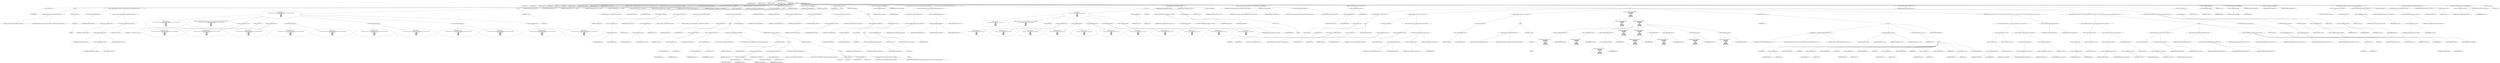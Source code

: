 digraph hostapd_notif_assoc {  
"1000110" [label = "(METHOD,hostapd_notif_assoc)" ]
"1000111" [label = "(PARAM,hostapd_data *hapd)" ]
"1000112" [label = "(PARAM,const u8 *addr)" ]
"1000113" [label = "(PARAM,const u8 *req_ies)" ]
"1000114" [label = "(PARAM,size_t req_ies_len)" ]
"1000115" [label = "(PARAM,int reassoc)" ]
"1000116" [label = "(BLOCK,,)" ]
"1000117" [label = "(LOCAL,reason: u16)" ]
"1000118" [label = "(LOCAL,sta: sta_info *)" ]
"1000119" [label = "(LOCAL,ie: const u8 *)" ]
"1000120" [label = "(LOCAL,ielen: int)" ]
"1000121" [label = "(LOCAL,p: u8 *)" ]
"1000122" [label = "(LOCAL,res: int)" ]
"1000123" [label = "(LOCAL,new_assoc: int)" ]
"1000124" [label = "(LOCAL,elems: ieee802_11_elems)" ]
"1000125" [label = "(LOCAL,buf: u8 [ 1064 ])" ]
"1000126" [label = "(CONTROL_STRUCTURE,if ( !addr ),if ( !addr ))" ]
"1000127" [label = "(<operator>.logicalNot,!addr)" ]
"1000128" [label = "(IDENTIFIER,addr,!addr)" ]
"1000129" [label = "(BLOCK,,)" ]
"1000130" [label = "(wpa_printf,wpa_printf(2, \"hostapd_notif_assoc: Skip event with no address\"))" ]
"1000131" [label = "(LITERAL,2,wpa_printf(2, \"hostapd_notif_assoc: Skip event with no address\"))" ]
"1000132" [label = "(LITERAL,\"hostapd_notif_assoc: Skip event with no address\",wpa_printf(2, \"hostapd_notif_assoc: Skip event with no address\"))" ]
"1000133" [label = "(RETURN,return -1;,return -1;)" ]
"1000134" [label = "(<operator>.minus,-1)" ]
"1000135" [label = "(LITERAL,1,-1)" ]
"1000136" [label = "(CONTROL_STRUCTURE,if ( is_multicast_ether_addr(addr) || is_zero_ether_addr_0(addr) || !memcmp(addr, hapd->own_addr, 6u) ),if ( is_multicast_ether_addr(addr) || is_zero_ether_addr_0(addr) || !memcmp(addr, hapd->own_addr, 6u) ))" ]
"1000137" [label = "(<operator>.logicalOr,is_multicast_ether_addr(addr) || is_zero_ether_addr_0(addr) || !memcmp(addr, hapd->own_addr, 6u))" ]
"1000138" [label = "(is_multicast_ether_addr,is_multicast_ether_addr(addr))" ]
"1000139" [label = "(IDENTIFIER,addr,is_multicast_ether_addr(addr))" ]
"1000140" [label = "(<operator>.logicalOr,is_zero_ether_addr_0(addr) || !memcmp(addr, hapd->own_addr, 6u))" ]
"1000141" [label = "(is_zero_ether_addr_0,is_zero_ether_addr_0(addr))" ]
"1000142" [label = "(IDENTIFIER,addr,is_zero_ether_addr_0(addr))" ]
"1000143" [label = "(<operator>.logicalNot,!memcmp(addr, hapd->own_addr, 6u))" ]
"1000144" [label = "(memcmp,memcmp(addr, hapd->own_addr, 6u))" ]
"1000145" [label = "(IDENTIFIER,addr,memcmp(addr, hapd->own_addr, 6u))" ]
"1000146" [label = "(<operator>.indirectFieldAccess,hapd->own_addr)" ]
"1000147" [label = "(IDENTIFIER,hapd,memcmp(addr, hapd->own_addr, 6u))" ]
"1000148" [label = "(FIELD_IDENTIFIER,own_addr,own_addr)" ]
"1000149" [label = "(LITERAL,6u,memcmp(addr, hapd->own_addr, 6u))" ]
"1000150" [label = "(BLOCK,,)" ]
"1000151" [label = "(wpa_printf,wpa_printf(\n      2,\n      \"%s: Invalid SA=%02x:%02x:%02x:%02x:%02x:%02x in received indication - ignore this indication silently\",\n      (const char *)_func___15207,\n      *addr,\n      addr[1],\n      addr[2],\n      addr[3],\n      addr[4],\n      addr[5]))" ]
"1000152" [label = "(LITERAL,2,wpa_printf(\n      2,\n      \"%s: Invalid SA=%02x:%02x:%02x:%02x:%02x:%02x in received indication - ignore this indication silently\",\n      (const char *)_func___15207,\n      *addr,\n      addr[1],\n      addr[2],\n      addr[3],\n      addr[4],\n      addr[5]))" ]
"1000153" [label = "(LITERAL,\"%s: Invalid SA=%02x:%02x:%02x:%02x:%02x:%02x in received indication - ignore this indication silently\",wpa_printf(\n      2,\n      \"%s: Invalid SA=%02x:%02x:%02x:%02x:%02x:%02x in received indication - ignore this indication silently\",\n      (const char *)_func___15207,\n      *addr,\n      addr[1],\n      addr[2],\n      addr[3],\n      addr[4],\n      addr[5]))" ]
"1000154" [label = "(<operator>.cast,(const char *)_func___15207)" ]
"1000155" [label = "(UNKNOWN,const char *,const char *)" ]
"1000156" [label = "(IDENTIFIER,_func___15207,(const char *)_func___15207)" ]
"1000157" [label = "(<operator>.indirection,*addr)" ]
"1000158" [label = "(IDENTIFIER,addr,wpa_printf(\n      2,\n      \"%s: Invalid SA=%02x:%02x:%02x:%02x:%02x:%02x in received indication - ignore this indication silently\",\n      (const char *)_func___15207,\n      *addr,\n      addr[1],\n      addr[2],\n      addr[3],\n      addr[4],\n      addr[5]))" ]
"1000159" [label = "(<operator>.indirectIndexAccess,addr[1])" ]
"1000160" [label = "(IDENTIFIER,addr,wpa_printf(\n      2,\n      \"%s: Invalid SA=%02x:%02x:%02x:%02x:%02x:%02x in received indication - ignore this indication silently\",\n      (const char *)_func___15207,\n      *addr,\n      addr[1],\n      addr[2],\n      addr[3],\n      addr[4],\n      addr[5]))" ]
"1000161" [label = "(LITERAL,1,wpa_printf(\n      2,\n      \"%s: Invalid SA=%02x:%02x:%02x:%02x:%02x:%02x in received indication - ignore this indication silently\",\n      (const char *)_func___15207,\n      *addr,\n      addr[1],\n      addr[2],\n      addr[3],\n      addr[4],\n      addr[5]))" ]
"1000162" [label = "(<operator>.indirectIndexAccess,addr[2])" ]
"1000163" [label = "(IDENTIFIER,addr,wpa_printf(\n      2,\n      \"%s: Invalid SA=%02x:%02x:%02x:%02x:%02x:%02x in received indication - ignore this indication silently\",\n      (const char *)_func___15207,\n      *addr,\n      addr[1],\n      addr[2],\n      addr[3],\n      addr[4],\n      addr[5]))" ]
"1000164" [label = "(LITERAL,2,wpa_printf(\n      2,\n      \"%s: Invalid SA=%02x:%02x:%02x:%02x:%02x:%02x in received indication - ignore this indication silently\",\n      (const char *)_func___15207,\n      *addr,\n      addr[1],\n      addr[2],\n      addr[3],\n      addr[4],\n      addr[5]))" ]
"1000165" [label = "(<operator>.indirectIndexAccess,addr[3])" ]
"1000166" [label = "(IDENTIFIER,addr,wpa_printf(\n      2,\n      \"%s: Invalid SA=%02x:%02x:%02x:%02x:%02x:%02x in received indication - ignore this indication silently\",\n      (const char *)_func___15207,\n      *addr,\n      addr[1],\n      addr[2],\n      addr[3],\n      addr[4],\n      addr[5]))" ]
"1000167" [label = "(LITERAL,3,wpa_printf(\n      2,\n      \"%s: Invalid SA=%02x:%02x:%02x:%02x:%02x:%02x in received indication - ignore this indication silently\",\n      (const char *)_func___15207,\n      *addr,\n      addr[1],\n      addr[2],\n      addr[3],\n      addr[4],\n      addr[5]))" ]
"1000168" [label = "(<operator>.indirectIndexAccess,addr[4])" ]
"1000169" [label = "(IDENTIFIER,addr,wpa_printf(\n      2,\n      \"%s: Invalid SA=%02x:%02x:%02x:%02x:%02x:%02x in received indication - ignore this indication silently\",\n      (const char *)_func___15207,\n      *addr,\n      addr[1],\n      addr[2],\n      addr[3],\n      addr[4],\n      addr[5]))" ]
"1000170" [label = "(LITERAL,4,wpa_printf(\n      2,\n      \"%s: Invalid SA=%02x:%02x:%02x:%02x:%02x:%02x in received indication - ignore this indication silently\",\n      (const char *)_func___15207,\n      *addr,\n      addr[1],\n      addr[2],\n      addr[3],\n      addr[4],\n      addr[5]))" ]
"1000171" [label = "(<operator>.indirectIndexAccess,addr[5])" ]
"1000172" [label = "(IDENTIFIER,addr,wpa_printf(\n      2,\n      \"%s: Invalid SA=%02x:%02x:%02x:%02x:%02x:%02x in received indication - ignore this indication silently\",\n      (const char *)_func___15207,\n      *addr,\n      addr[1],\n      addr[2],\n      addr[3],\n      addr[4],\n      addr[5]))" ]
"1000173" [label = "(LITERAL,5,wpa_printf(\n      2,\n      \"%s: Invalid SA=%02x:%02x:%02x:%02x:%02x:%02x in received indication - ignore this indication silently\",\n      (const char *)_func___15207,\n      *addr,\n      addr[1],\n      addr[2],\n      addr[3],\n      addr[4],\n      addr[5]))" ]
"1000174" [label = "(RETURN,return 0;,return 0;)" ]
"1000175" [label = "(LITERAL,0,return 0;)" ]
"1000176" [label = "(random_add_randomness,random_add_randomness(addr, 6u))" ]
"1000177" [label = "(IDENTIFIER,addr,random_add_randomness(addr, 6u))" ]
"1000178" [label = "(LITERAL,6u,random_add_randomness(addr, 6u))" ]
"1000179" [label = "(hostapd_logger,hostapd_logger(hapd, addr, 1u, 2, \"associated\"))" ]
"1000180" [label = "(IDENTIFIER,hapd,hostapd_logger(hapd, addr, 1u, 2, \"associated\"))" ]
"1000181" [label = "(IDENTIFIER,addr,hostapd_logger(hapd, addr, 1u, 2, \"associated\"))" ]
"1000182" [label = "(LITERAL,1u,hostapd_logger(hapd, addr, 1u, 2, \"associated\"))" ]
"1000183" [label = "(LITERAL,2,hostapd_logger(hapd, addr, 1u, 2, \"associated\"))" ]
"1000184" [label = "(LITERAL,\"associated\",hostapd_logger(hapd, addr, 1u, 2, \"associated\"))" ]
"1000185" [label = "(ieee802_11_parse_elems,ieee802_11_parse_elems(req_ies, req_ies_len, &elems, 0))" ]
"1000186" [label = "(IDENTIFIER,req_ies,ieee802_11_parse_elems(req_ies, req_ies_len, &elems, 0))" ]
"1000187" [label = "(IDENTIFIER,req_ies_len,ieee802_11_parse_elems(req_ies, req_ies_len, &elems, 0))" ]
"1000188" [label = "(<operator>.addressOf,&elems)" ]
"1000189" [label = "(IDENTIFIER,elems,ieee802_11_parse_elems(req_ies, req_ies_len, &elems, 0))" ]
"1000190" [label = "(LITERAL,0,ieee802_11_parse_elems(req_ies, req_ies_len, &elems, 0))" ]
"1000191" [label = "(CONTROL_STRUCTURE,if ( elems.wps_ie ),if ( elems.wps_ie ))" ]
"1000192" [label = "(<operator>.fieldAccess,elems.wps_ie)" ]
"1000193" [label = "(IDENTIFIER,elems,if ( elems.wps_ie ))" ]
"1000194" [label = "(FIELD_IDENTIFIER,wps_ie,wps_ie)" ]
"1000195" [label = "(BLOCK,,)" ]
"1000196" [label = "(<operator>.assignment,ie = elems.wps_ie - 2)" ]
"1000197" [label = "(IDENTIFIER,ie,ie = elems.wps_ie - 2)" ]
"1000198" [label = "(<operator>.subtraction,elems.wps_ie - 2)" ]
"1000199" [label = "(<operator>.fieldAccess,elems.wps_ie)" ]
"1000200" [label = "(IDENTIFIER,elems,elems.wps_ie - 2)" ]
"1000201" [label = "(FIELD_IDENTIFIER,wps_ie,wps_ie)" ]
"1000202" [label = "(LITERAL,2,elems.wps_ie - 2)" ]
"1000203" [label = "(<operator>.assignment,ielen = elems.wps_ie_len + 2)" ]
"1000204" [label = "(IDENTIFIER,ielen,ielen = elems.wps_ie_len + 2)" ]
"1000205" [label = "(<operator>.addition,elems.wps_ie_len + 2)" ]
"1000206" [label = "(<operator>.fieldAccess,elems.wps_ie_len)" ]
"1000207" [label = "(IDENTIFIER,elems,elems.wps_ie_len + 2)" ]
"1000208" [label = "(FIELD_IDENTIFIER,wps_ie_len,wps_ie_len)" ]
"1000209" [label = "(LITERAL,2,elems.wps_ie_len + 2)" ]
"1000210" [label = "(wpa_printf,wpa_printf(2, \"STA included WPS IE in (Re)AssocReq\"))" ]
"1000211" [label = "(LITERAL,2,wpa_printf(2, \"STA included WPS IE in (Re)AssocReq\"))" ]
"1000212" [label = "(LITERAL,\"STA included WPS IE in (Re)AssocReq\",wpa_printf(2, \"STA included WPS IE in (Re)AssocReq\"))" ]
"1000213" [label = "(CONTROL_STRUCTURE,else,else)" ]
"1000214" [label = "(CONTROL_STRUCTURE,if ( elems.rsn_ie ),if ( elems.rsn_ie ))" ]
"1000215" [label = "(<operator>.fieldAccess,elems.rsn_ie)" ]
"1000216" [label = "(IDENTIFIER,elems,if ( elems.rsn_ie ))" ]
"1000217" [label = "(FIELD_IDENTIFIER,rsn_ie,rsn_ie)" ]
"1000218" [label = "(BLOCK,,)" ]
"1000219" [label = "(<operator>.assignment,ie = elems.rsn_ie - 2)" ]
"1000220" [label = "(IDENTIFIER,ie,ie = elems.rsn_ie - 2)" ]
"1000221" [label = "(<operator>.subtraction,elems.rsn_ie - 2)" ]
"1000222" [label = "(<operator>.fieldAccess,elems.rsn_ie)" ]
"1000223" [label = "(IDENTIFIER,elems,elems.rsn_ie - 2)" ]
"1000224" [label = "(FIELD_IDENTIFIER,rsn_ie,rsn_ie)" ]
"1000225" [label = "(LITERAL,2,elems.rsn_ie - 2)" ]
"1000226" [label = "(<operator>.assignment,ielen = elems.rsn_ie_len + 2)" ]
"1000227" [label = "(IDENTIFIER,ielen,ielen = elems.rsn_ie_len + 2)" ]
"1000228" [label = "(<operator>.addition,elems.rsn_ie_len + 2)" ]
"1000229" [label = "(<operator>.fieldAccess,elems.rsn_ie_len)" ]
"1000230" [label = "(IDENTIFIER,elems,elems.rsn_ie_len + 2)" ]
"1000231" [label = "(FIELD_IDENTIFIER,rsn_ie_len,rsn_ie_len)" ]
"1000232" [label = "(LITERAL,2,elems.rsn_ie_len + 2)" ]
"1000233" [label = "(wpa_printf,wpa_printf(2, \"STA included RSN IE in (Re)AssocReq\"))" ]
"1000234" [label = "(LITERAL,2,wpa_printf(2, \"STA included RSN IE in (Re)AssocReq\"))" ]
"1000235" [label = "(LITERAL,\"STA included RSN IE in (Re)AssocReq\",wpa_printf(2, \"STA included RSN IE in (Re)AssocReq\"))" ]
"1000236" [label = "(CONTROL_STRUCTURE,else,else)" ]
"1000237" [label = "(CONTROL_STRUCTURE,if ( elems.wpa_ie ),if ( elems.wpa_ie ))" ]
"1000238" [label = "(<operator>.fieldAccess,elems.wpa_ie)" ]
"1000239" [label = "(IDENTIFIER,elems,if ( elems.wpa_ie ))" ]
"1000240" [label = "(FIELD_IDENTIFIER,wpa_ie,wpa_ie)" ]
"1000241" [label = "(BLOCK,,)" ]
"1000242" [label = "(<operator>.assignment,ie = elems.wpa_ie - 2)" ]
"1000243" [label = "(IDENTIFIER,ie,ie = elems.wpa_ie - 2)" ]
"1000244" [label = "(<operator>.subtraction,elems.wpa_ie - 2)" ]
"1000245" [label = "(<operator>.fieldAccess,elems.wpa_ie)" ]
"1000246" [label = "(IDENTIFIER,elems,elems.wpa_ie - 2)" ]
"1000247" [label = "(FIELD_IDENTIFIER,wpa_ie,wpa_ie)" ]
"1000248" [label = "(LITERAL,2,elems.wpa_ie - 2)" ]
"1000249" [label = "(<operator>.assignment,ielen = elems.wpa_ie_len + 2)" ]
"1000250" [label = "(IDENTIFIER,ielen,ielen = elems.wpa_ie_len + 2)" ]
"1000251" [label = "(<operator>.addition,elems.wpa_ie_len + 2)" ]
"1000252" [label = "(<operator>.fieldAccess,elems.wpa_ie_len)" ]
"1000253" [label = "(IDENTIFIER,elems,elems.wpa_ie_len + 2)" ]
"1000254" [label = "(FIELD_IDENTIFIER,wpa_ie_len,wpa_ie_len)" ]
"1000255" [label = "(LITERAL,2,elems.wpa_ie_len + 2)" ]
"1000256" [label = "(wpa_printf,wpa_printf(2, \"STA included WPA IE in (Re)AssocReq\"))" ]
"1000257" [label = "(LITERAL,2,wpa_printf(2, \"STA included WPA IE in (Re)AssocReq\"))" ]
"1000258" [label = "(LITERAL,\"STA included WPA IE in (Re)AssocReq\",wpa_printf(2, \"STA included WPA IE in (Re)AssocReq\"))" ]
"1000259" [label = "(CONTROL_STRUCTURE,else,else)" ]
"1000260" [label = "(BLOCK,,)" ]
"1000261" [label = "(<operator>.assignment,ie = 0)" ]
"1000262" [label = "(IDENTIFIER,ie,ie = 0)" ]
"1000263" [label = "(LITERAL,0,ie = 0)" ]
"1000264" [label = "(<operator>.assignment,ielen = 0)" ]
"1000265" [label = "(IDENTIFIER,ielen,ielen = 0)" ]
"1000266" [label = "(LITERAL,0,ielen = 0)" ]
"1000267" [label = "(wpa_printf,wpa_printf(2, \"STA did not include WPS/RSN/WPA IE in (Re)AssocReq\"))" ]
"1000268" [label = "(LITERAL,2,wpa_printf(2, \"STA did not include WPS/RSN/WPA IE in (Re)AssocReq\"))" ]
"1000269" [label = "(LITERAL,\"STA did not include WPS/RSN/WPA IE in (Re)AssocReq\",wpa_printf(2, \"STA did not include WPS/RSN/WPA IE in (Re)AssocReq\"))" ]
"1000270" [label = "(<operator>.assignment,sta = ap_get_sta(hapd, addr))" ]
"1000271" [label = "(IDENTIFIER,sta,sta = ap_get_sta(hapd, addr))" ]
"1000272" [label = "(ap_get_sta,ap_get_sta(hapd, addr))" ]
"1000273" [label = "(IDENTIFIER,hapd,ap_get_sta(hapd, addr))" ]
"1000274" [label = "(IDENTIFIER,addr,ap_get_sta(hapd, addr))" ]
"1000275" [label = "(CONTROL_STRUCTURE,if ( sta ),if ( sta ))" ]
"1000276" [label = "(IDENTIFIER,sta,if ( sta ))" ]
"1000277" [label = "(BLOCK,,)" ]
"1000278" [label = "(ap_sta_no_session_timeout,ap_sta_no_session_timeout(hapd, sta))" ]
"1000279" [label = "(IDENTIFIER,hapd,ap_sta_no_session_timeout(hapd, sta))" ]
"1000280" [label = "(IDENTIFIER,sta,ap_sta_no_session_timeout(hapd, sta))" ]
"1000281" [label = "(accounting_sta_stop,accounting_sta_stop(hapd, sta))" ]
"1000282" [label = "(IDENTIFIER,hapd,accounting_sta_stop(hapd, sta))" ]
"1000283" [label = "(IDENTIFIER,sta,accounting_sta_stop(hapd, sta))" ]
"1000284" [label = "(<operator>.assignment,sta->timeout_next = STA_NULLFUNC)" ]
"1000285" [label = "(<operator>.indirectFieldAccess,sta->timeout_next)" ]
"1000286" [label = "(IDENTIFIER,sta,sta->timeout_next = STA_NULLFUNC)" ]
"1000287" [label = "(FIELD_IDENTIFIER,timeout_next,timeout_next)" ]
"1000288" [label = "(IDENTIFIER,STA_NULLFUNC,sta->timeout_next = STA_NULLFUNC)" ]
"1000289" [label = "(CONTROL_STRUCTURE,else,else)" ]
"1000290" [label = "(BLOCK,,)" ]
"1000291" [label = "(<operator>.assignment,sta = ap_sta_add(hapd, addr))" ]
"1000292" [label = "(IDENTIFIER,sta,sta = ap_sta_add(hapd, addr))" ]
"1000293" [label = "(ap_sta_add,ap_sta_add(hapd, addr))" ]
"1000294" [label = "(IDENTIFIER,hapd,ap_sta_add(hapd, addr))" ]
"1000295" [label = "(IDENTIFIER,addr,ap_sta_add(hapd, addr))" ]
"1000296" [label = "(CONTROL_STRUCTURE,if ( !sta ),if ( !sta ))" ]
"1000297" [label = "(<operator>.logicalNot,!sta)" ]
"1000298" [label = "(IDENTIFIER,sta,!sta)" ]
"1000299" [label = "(BLOCK,,)" ]
"1000300" [label = "(hostapd_drv_sta_disassoc,hostapd_drv_sta_disassoc(hapd, addr, 5))" ]
"1000301" [label = "(IDENTIFIER,hapd,hostapd_drv_sta_disassoc(hapd, addr, 5))" ]
"1000302" [label = "(IDENTIFIER,addr,hostapd_drv_sta_disassoc(hapd, addr, 5))" ]
"1000303" [label = "(LITERAL,5,hostapd_drv_sta_disassoc(hapd, addr, 5))" ]
"1000304" [label = "(RETURN,return -1;,return -1;)" ]
"1000305" [label = "(<operator>.minus,-1)" ]
"1000306" [label = "(LITERAL,1,-1)" ]
"1000307" [label = "(<operators>.assignmentAnd,sta->flags &= 0xFFFECFFF)" ]
"1000308" [label = "(<operator>.indirectFieldAccess,sta->flags)" ]
"1000309" [label = "(IDENTIFIER,sta,sta->flags &= 0xFFFECFFF)" ]
"1000310" [label = "(FIELD_IDENTIFIER,flags,flags)" ]
"1000311" [label = "(LITERAL,0xFFFECFFF,sta->flags &= 0xFFFECFFF)" ]
"1000312" [label = "(CONTROL_STRUCTURE,if ( !hapd->iface->drv_max_acl_mac_addrs && hostapd_check_acl(hapd, addr, 0) != 1 ),if ( !hapd->iface->drv_max_acl_mac_addrs && hostapd_check_acl(hapd, addr, 0) != 1 ))" ]
"1000313" [label = "(<operator>.logicalAnd,!hapd->iface->drv_max_acl_mac_addrs && hostapd_check_acl(hapd, addr, 0) != 1)" ]
"1000314" [label = "(<operator>.logicalNot,!hapd->iface->drv_max_acl_mac_addrs)" ]
"1000315" [label = "(<operator>.indirectFieldAccess,hapd->iface->drv_max_acl_mac_addrs)" ]
"1000316" [label = "(<operator>.indirectFieldAccess,hapd->iface)" ]
"1000317" [label = "(IDENTIFIER,hapd,!hapd->iface->drv_max_acl_mac_addrs)" ]
"1000318" [label = "(FIELD_IDENTIFIER,iface,iface)" ]
"1000319" [label = "(FIELD_IDENTIFIER,drv_max_acl_mac_addrs,drv_max_acl_mac_addrs)" ]
"1000320" [label = "(<operator>.notEquals,hostapd_check_acl(hapd, addr, 0) != 1)" ]
"1000321" [label = "(hostapd_check_acl,hostapd_check_acl(hapd, addr, 0))" ]
"1000322" [label = "(IDENTIFIER,hapd,hostapd_check_acl(hapd, addr, 0))" ]
"1000323" [label = "(IDENTIFIER,addr,hostapd_check_acl(hapd, addr, 0))" ]
"1000324" [label = "(LITERAL,0,hostapd_check_acl(hapd, addr, 0))" ]
"1000325" [label = "(LITERAL,1,hostapd_check_acl(hapd, addr, 0) != 1)" ]
"1000326" [label = "(BLOCK,,)" ]
"1000327" [label = "(wpa_printf,wpa_printf(\n      3,\n      \"STA %02x:%02x:%02x:%02x:%02x:%02x not allowed to connect\",\n      *addr,\n      addr[1],\n      addr[2],\n      addr[3],\n      addr[4],\n      addr[5]))" ]
"1000328" [label = "(LITERAL,3,wpa_printf(\n      3,\n      \"STA %02x:%02x:%02x:%02x:%02x:%02x not allowed to connect\",\n      *addr,\n      addr[1],\n      addr[2],\n      addr[3],\n      addr[4],\n      addr[5]))" ]
"1000329" [label = "(LITERAL,\"STA %02x:%02x:%02x:%02x:%02x:%02x not allowed to connect\",wpa_printf(\n      3,\n      \"STA %02x:%02x:%02x:%02x:%02x:%02x not allowed to connect\",\n      *addr,\n      addr[1],\n      addr[2],\n      addr[3],\n      addr[4],\n      addr[5]))" ]
"1000330" [label = "(<operator>.indirection,*addr)" ]
"1000331" [label = "(IDENTIFIER,addr,wpa_printf(\n      3,\n      \"STA %02x:%02x:%02x:%02x:%02x:%02x not allowed to connect\",\n      *addr,\n      addr[1],\n      addr[2],\n      addr[3],\n      addr[4],\n      addr[5]))" ]
"1000332" [label = "(<operator>.indirectIndexAccess,addr[1])" ]
"1000333" [label = "(IDENTIFIER,addr,wpa_printf(\n      3,\n      \"STA %02x:%02x:%02x:%02x:%02x:%02x not allowed to connect\",\n      *addr,\n      addr[1],\n      addr[2],\n      addr[3],\n      addr[4],\n      addr[5]))" ]
"1000334" [label = "(LITERAL,1,wpa_printf(\n      3,\n      \"STA %02x:%02x:%02x:%02x:%02x:%02x not allowed to connect\",\n      *addr,\n      addr[1],\n      addr[2],\n      addr[3],\n      addr[4],\n      addr[5]))" ]
"1000335" [label = "(<operator>.indirectIndexAccess,addr[2])" ]
"1000336" [label = "(IDENTIFIER,addr,wpa_printf(\n      3,\n      \"STA %02x:%02x:%02x:%02x:%02x:%02x not allowed to connect\",\n      *addr,\n      addr[1],\n      addr[2],\n      addr[3],\n      addr[4],\n      addr[5]))" ]
"1000337" [label = "(LITERAL,2,wpa_printf(\n      3,\n      \"STA %02x:%02x:%02x:%02x:%02x:%02x not allowed to connect\",\n      *addr,\n      addr[1],\n      addr[2],\n      addr[3],\n      addr[4],\n      addr[5]))" ]
"1000338" [label = "(<operator>.indirectIndexAccess,addr[3])" ]
"1000339" [label = "(IDENTIFIER,addr,wpa_printf(\n      3,\n      \"STA %02x:%02x:%02x:%02x:%02x:%02x not allowed to connect\",\n      *addr,\n      addr[1],\n      addr[2],\n      addr[3],\n      addr[4],\n      addr[5]))" ]
"1000340" [label = "(LITERAL,3,wpa_printf(\n      3,\n      \"STA %02x:%02x:%02x:%02x:%02x:%02x not allowed to connect\",\n      *addr,\n      addr[1],\n      addr[2],\n      addr[3],\n      addr[4],\n      addr[5]))" ]
"1000341" [label = "(<operator>.indirectIndexAccess,addr[4])" ]
"1000342" [label = "(IDENTIFIER,addr,wpa_printf(\n      3,\n      \"STA %02x:%02x:%02x:%02x:%02x:%02x not allowed to connect\",\n      *addr,\n      addr[1],\n      addr[2],\n      addr[3],\n      addr[4],\n      addr[5]))" ]
"1000343" [label = "(LITERAL,4,wpa_printf(\n      3,\n      \"STA %02x:%02x:%02x:%02x:%02x:%02x not allowed to connect\",\n      *addr,\n      addr[1],\n      addr[2],\n      addr[3],\n      addr[4],\n      addr[5]))" ]
"1000344" [label = "(<operator>.indirectIndexAccess,addr[5])" ]
"1000345" [label = "(IDENTIFIER,addr,wpa_printf(\n      3,\n      \"STA %02x:%02x:%02x:%02x:%02x:%02x not allowed to connect\",\n      *addr,\n      addr[1],\n      addr[2],\n      addr[3],\n      addr[4],\n      addr[5]))" ]
"1000346" [label = "(LITERAL,5,wpa_printf(\n      3,\n      \"STA %02x:%02x:%02x:%02x:%02x:%02x not allowed to connect\",\n      *addr,\n      addr[1],\n      addr[2],\n      addr[3],\n      addr[4],\n      addr[5]))" ]
"1000347" [label = "(<operator>.assignment,reason = 1)" ]
"1000348" [label = "(IDENTIFIER,reason,reason = 1)" ]
"1000349" [label = "(LITERAL,1,reason = 1)" ]
"1000350" [label = "(JUMP_TARGET,fail)" ]
"1000351" [label = "(hostapd_drv_sta_disassoc,hostapd_drv_sta_disassoc(hapd, sta->addr, reason))" ]
"1000352" [label = "(IDENTIFIER,hapd,hostapd_drv_sta_disassoc(hapd, sta->addr, reason))" ]
"1000353" [label = "(<operator>.indirectFieldAccess,sta->addr)" ]
"1000354" [label = "(IDENTIFIER,sta,hostapd_drv_sta_disassoc(hapd, sta->addr, reason))" ]
"1000355" [label = "(FIELD_IDENTIFIER,addr,addr)" ]
"1000356" [label = "(IDENTIFIER,reason,hostapd_drv_sta_disassoc(hapd, sta->addr, reason))" ]
"1000357" [label = "(ap_free_sta,ap_free_sta(hapd, sta))" ]
"1000358" [label = "(IDENTIFIER,hapd,ap_free_sta(hapd, sta))" ]
"1000359" [label = "(IDENTIFIER,sta,ap_free_sta(hapd, sta))" ]
"1000360" [label = "(RETURN,return -1;,return -1;)" ]
"1000361" [label = "(<operator>.minus,-1)" ]
"1000362" [label = "(LITERAL,1,-1)" ]
"1000363" [label = "(jsimd_convsamp_float,jsimd_convsamp_float(hapd, sta, &elems))" ]
"1000364" [label = "(IDENTIFIER,hapd,jsimd_convsamp_float(hapd, sta, &elems))" ]
"1000365" [label = "(IDENTIFIER,sta,jsimd_convsamp_float(hapd, sta, &elems))" ]
"1000366" [label = "(<operator>.addressOf,&elems)" ]
"1000367" [label = "(IDENTIFIER,elems,jsimd_convsamp_float(hapd, sta, &elems))" ]
"1000368" [label = "(ap_copy_sta_supp_op_classes,ap_copy_sta_supp_op_classes(sta, elems.supp_op_classes, elems.supp_op_classes_len))" ]
"1000369" [label = "(IDENTIFIER,sta,ap_copy_sta_supp_op_classes(sta, elems.supp_op_classes, elems.supp_op_classes_len))" ]
"1000370" [label = "(<operator>.fieldAccess,elems.supp_op_classes)" ]
"1000371" [label = "(IDENTIFIER,elems,ap_copy_sta_supp_op_classes(sta, elems.supp_op_classes, elems.supp_op_classes_len))" ]
"1000372" [label = "(FIELD_IDENTIFIER,supp_op_classes,supp_op_classes)" ]
"1000373" [label = "(<operator>.fieldAccess,elems.supp_op_classes_len)" ]
"1000374" [label = "(IDENTIFIER,elems,ap_copy_sta_supp_op_classes(sta, elems.supp_op_classes, elems.supp_op_classes_len))" ]
"1000375" [label = "(FIELD_IDENTIFIER,supp_op_classes_len,supp_op_classes_len)" ]
"1000376" [label = "(CONTROL_STRUCTURE,if ( hapd->conf->wpa ),if ( hapd->conf->wpa ))" ]
"1000377" [label = "(<operator>.indirectFieldAccess,hapd->conf->wpa)" ]
"1000378" [label = "(<operator>.indirectFieldAccess,hapd->conf)" ]
"1000379" [label = "(IDENTIFIER,hapd,if ( hapd->conf->wpa ))" ]
"1000380" [label = "(FIELD_IDENTIFIER,conf,conf)" ]
"1000381" [label = "(FIELD_IDENTIFIER,wpa,wpa)" ]
"1000382" [label = "(BLOCK,,)" ]
"1000383" [label = "(CONTROL_STRUCTURE,if ( !ie || !ielen ),if ( !ie || !ielen ))" ]
"1000384" [label = "(<operator>.logicalOr,!ie || !ielen)" ]
"1000385" [label = "(<operator>.logicalNot,!ie)" ]
"1000386" [label = "(IDENTIFIER,ie,!ie)" ]
"1000387" [label = "(<operator>.logicalNot,!ielen)" ]
"1000388" [label = "(IDENTIFIER,ielen,!ielen)" ]
"1000389" [label = "(BLOCK,,)" ]
"1000390" [label = "(wpa_printf,wpa_printf(2, \"No WPA/RSN IE from STA\"))" ]
"1000391" [label = "(LITERAL,2,wpa_printf(2, \"No WPA/RSN IE from STA\"))" ]
"1000392" [label = "(LITERAL,\"No WPA/RSN IE from STA\",wpa_printf(2, \"No WPA/RSN IE from STA\"))" ]
"1000393" [label = "(<operator>.assignment,reason = 13)" ]
"1000394" [label = "(IDENTIFIER,reason,reason = 13)" ]
"1000395" [label = "(LITERAL,13,reason = 13)" ]
"1000396" [label = "(CONTROL_STRUCTURE,goto fail;,goto fail;)" ]
"1000397" [label = "(CONTROL_STRUCTURE,if ( !sta->wpa_sm ),if ( !sta->wpa_sm ))" ]
"1000398" [label = "(<operator>.logicalNot,!sta->wpa_sm)" ]
"1000399" [label = "(<operator>.indirectFieldAccess,sta->wpa_sm)" ]
"1000400" [label = "(IDENTIFIER,sta,!sta->wpa_sm)" ]
"1000401" [label = "(FIELD_IDENTIFIER,wpa_sm,wpa_sm)" ]
"1000402" [label = "(<operator>.assignment,sta->wpa_sm = wpa_auth_sta_init(hapd->wpa_auth, sta->addr, 0))" ]
"1000403" [label = "(<operator>.indirectFieldAccess,sta->wpa_sm)" ]
"1000404" [label = "(IDENTIFIER,sta,sta->wpa_sm = wpa_auth_sta_init(hapd->wpa_auth, sta->addr, 0))" ]
"1000405" [label = "(FIELD_IDENTIFIER,wpa_sm,wpa_sm)" ]
"1000406" [label = "(wpa_auth_sta_init,wpa_auth_sta_init(hapd->wpa_auth, sta->addr, 0))" ]
"1000407" [label = "(<operator>.indirectFieldAccess,hapd->wpa_auth)" ]
"1000408" [label = "(IDENTIFIER,hapd,wpa_auth_sta_init(hapd->wpa_auth, sta->addr, 0))" ]
"1000409" [label = "(FIELD_IDENTIFIER,wpa_auth,wpa_auth)" ]
"1000410" [label = "(<operator>.indirectFieldAccess,sta->addr)" ]
"1000411" [label = "(IDENTIFIER,sta,wpa_auth_sta_init(hapd->wpa_auth, sta->addr, 0))" ]
"1000412" [label = "(FIELD_IDENTIFIER,addr,addr)" ]
"1000413" [label = "(LITERAL,0,wpa_auth_sta_init(hapd->wpa_auth, sta->addr, 0))" ]
"1000414" [label = "(CONTROL_STRUCTURE,if ( !sta->wpa_sm ),if ( !sta->wpa_sm ))" ]
"1000415" [label = "(<operator>.logicalNot,!sta->wpa_sm)" ]
"1000416" [label = "(<operator>.indirectFieldAccess,sta->wpa_sm)" ]
"1000417" [label = "(IDENTIFIER,sta,!sta->wpa_sm)" ]
"1000418" [label = "(FIELD_IDENTIFIER,wpa_sm,wpa_sm)" ]
"1000419" [label = "(BLOCK,,)" ]
"1000420" [label = "(wpa_printf,wpa_printf(5, \"Failed to initialize WPA state machine\"))" ]
"1000421" [label = "(LITERAL,5,wpa_printf(5, \"Failed to initialize WPA state machine\"))" ]
"1000422" [label = "(LITERAL,\"Failed to initialize WPA state machine\",wpa_printf(5, \"Failed to initialize WPA state machine\"))" ]
"1000423" [label = "(RETURN,return -1;,return -1;)" ]
"1000424" [label = "(<operator>.minus,-1)" ]
"1000425" [label = "(LITERAL,1,-1)" ]
"1000426" [label = "(<operator>.assignment,res = wpa_validate_wpa_ie(\n            hapd->wpa_auth,\n            sta->wpa_sm,\n            hapd->iface->freq,\n            ie,\n            ielen,\n            elems.mdie,\n            elems.mdie_len,\n            elems.owe_dh,\n            elems.owe_dh_len))" ]
"1000427" [label = "(IDENTIFIER,res,res = wpa_validate_wpa_ie(\n            hapd->wpa_auth,\n            sta->wpa_sm,\n            hapd->iface->freq,\n            ie,\n            ielen,\n            elems.mdie,\n            elems.mdie_len,\n            elems.owe_dh,\n            elems.owe_dh_len))" ]
"1000428" [label = "(wpa_validate_wpa_ie,wpa_validate_wpa_ie(\n            hapd->wpa_auth,\n            sta->wpa_sm,\n            hapd->iface->freq,\n            ie,\n            ielen,\n            elems.mdie,\n            elems.mdie_len,\n            elems.owe_dh,\n            elems.owe_dh_len))" ]
"1000429" [label = "(<operator>.indirectFieldAccess,hapd->wpa_auth)" ]
"1000430" [label = "(IDENTIFIER,hapd,wpa_validate_wpa_ie(\n            hapd->wpa_auth,\n            sta->wpa_sm,\n            hapd->iface->freq,\n            ie,\n            ielen,\n            elems.mdie,\n            elems.mdie_len,\n            elems.owe_dh,\n            elems.owe_dh_len))" ]
"1000431" [label = "(FIELD_IDENTIFIER,wpa_auth,wpa_auth)" ]
"1000432" [label = "(<operator>.indirectFieldAccess,sta->wpa_sm)" ]
"1000433" [label = "(IDENTIFIER,sta,wpa_validate_wpa_ie(\n            hapd->wpa_auth,\n            sta->wpa_sm,\n            hapd->iface->freq,\n            ie,\n            ielen,\n            elems.mdie,\n            elems.mdie_len,\n            elems.owe_dh,\n            elems.owe_dh_len))" ]
"1000434" [label = "(FIELD_IDENTIFIER,wpa_sm,wpa_sm)" ]
"1000435" [label = "(<operator>.indirectFieldAccess,hapd->iface->freq)" ]
"1000436" [label = "(<operator>.indirectFieldAccess,hapd->iface)" ]
"1000437" [label = "(IDENTIFIER,hapd,wpa_validate_wpa_ie(\n            hapd->wpa_auth,\n            sta->wpa_sm,\n            hapd->iface->freq,\n            ie,\n            ielen,\n            elems.mdie,\n            elems.mdie_len,\n            elems.owe_dh,\n            elems.owe_dh_len))" ]
"1000438" [label = "(FIELD_IDENTIFIER,iface,iface)" ]
"1000439" [label = "(FIELD_IDENTIFIER,freq,freq)" ]
"1000440" [label = "(IDENTIFIER,ie,wpa_validate_wpa_ie(\n            hapd->wpa_auth,\n            sta->wpa_sm,\n            hapd->iface->freq,\n            ie,\n            ielen,\n            elems.mdie,\n            elems.mdie_len,\n            elems.owe_dh,\n            elems.owe_dh_len))" ]
"1000441" [label = "(IDENTIFIER,ielen,wpa_validate_wpa_ie(\n            hapd->wpa_auth,\n            sta->wpa_sm,\n            hapd->iface->freq,\n            ie,\n            ielen,\n            elems.mdie,\n            elems.mdie_len,\n            elems.owe_dh,\n            elems.owe_dh_len))" ]
"1000442" [label = "(<operator>.fieldAccess,elems.mdie)" ]
"1000443" [label = "(IDENTIFIER,elems,wpa_validate_wpa_ie(\n            hapd->wpa_auth,\n            sta->wpa_sm,\n            hapd->iface->freq,\n            ie,\n            ielen,\n            elems.mdie,\n            elems.mdie_len,\n            elems.owe_dh,\n            elems.owe_dh_len))" ]
"1000444" [label = "(FIELD_IDENTIFIER,mdie,mdie)" ]
"1000445" [label = "(<operator>.fieldAccess,elems.mdie_len)" ]
"1000446" [label = "(IDENTIFIER,elems,wpa_validate_wpa_ie(\n            hapd->wpa_auth,\n            sta->wpa_sm,\n            hapd->iface->freq,\n            ie,\n            ielen,\n            elems.mdie,\n            elems.mdie_len,\n            elems.owe_dh,\n            elems.owe_dh_len))" ]
"1000447" [label = "(FIELD_IDENTIFIER,mdie_len,mdie_len)" ]
"1000448" [label = "(<operator>.fieldAccess,elems.owe_dh)" ]
"1000449" [label = "(IDENTIFIER,elems,wpa_validate_wpa_ie(\n            hapd->wpa_auth,\n            sta->wpa_sm,\n            hapd->iface->freq,\n            ie,\n            ielen,\n            elems.mdie,\n            elems.mdie_len,\n            elems.owe_dh,\n            elems.owe_dh_len))" ]
"1000450" [label = "(FIELD_IDENTIFIER,owe_dh,owe_dh)" ]
"1000451" [label = "(<operator>.fieldAccess,elems.owe_dh_len)" ]
"1000452" [label = "(IDENTIFIER,elems,wpa_validate_wpa_ie(\n            hapd->wpa_auth,\n            sta->wpa_sm,\n            hapd->iface->freq,\n            ie,\n            ielen,\n            elems.mdie,\n            elems.mdie_len,\n            elems.owe_dh,\n            elems.owe_dh_len))" ]
"1000453" [label = "(FIELD_IDENTIFIER,owe_dh_len,owe_dh_len)" ]
"1000454" [label = "(CONTROL_STRUCTURE,if ( res ),if ( res ))" ]
"1000455" [label = "(IDENTIFIER,res,if ( res ))" ]
"1000456" [label = "(BLOCK,,)" ]
"1000457" [label = "(wpa_printf,wpa_printf(2, \"WPA/RSN information element rejected? (res %u)\", res))" ]
"1000458" [label = "(LITERAL,2,wpa_printf(2, \"WPA/RSN information element rejected? (res %u)\", res))" ]
"1000459" [label = "(LITERAL,\"WPA/RSN information element rejected? (res %u)\",wpa_printf(2, \"WPA/RSN information element rejected? (res %u)\", res))" ]
"1000460" [label = "(IDENTIFIER,res,wpa_printf(2, \"WPA/RSN information element rejected? (res %u)\", res))" ]
"1000461" [label = "(wpa_hexdump,wpa_hexdump(2, \"IE\", ie, ielen))" ]
"1000462" [label = "(LITERAL,2,wpa_hexdump(2, \"IE\", ie, ielen))" ]
"1000463" [label = "(LITERAL,\"IE\",wpa_hexdump(2, \"IE\", ie, ielen))" ]
"1000464" [label = "(IDENTIFIER,ie,wpa_hexdump(2, \"IE\", ie, ielen))" ]
"1000465" [label = "(IDENTIFIER,ielen,wpa_hexdump(2, \"IE\", ie, ielen))" ]
"1000466" [label = "(CONTROL_STRUCTURE,switch ( res ),switch ( res ))" ]
"1000467" [label = "(IDENTIFIER,res,switch ( res ))" ]
"1000468" [label = "(BLOCK,,)" ]
"1000469" [label = "(JUMP_TARGET,case 2)" ]
"1000470" [label = "(<operator>.assignment,reason = 18)" ]
"1000471" [label = "(IDENTIFIER,reason,reason = 18)" ]
"1000472" [label = "(LITERAL,18,reason = 18)" ]
"1000473" [label = "(CONTROL_STRUCTURE,break;,break;)" ]
"1000474" [label = "(JUMP_TARGET,case 3)" ]
"1000475" [label = "(<operator>.assignment,reason = 19)" ]
"1000476" [label = "(IDENTIFIER,reason,reason = 19)" ]
"1000477" [label = "(LITERAL,19,reason = 19)" ]
"1000478" [label = "(CONTROL_STRUCTURE,break;,break;)" ]
"1000479" [label = "(JUMP_TARGET,case 4)" ]
"1000480" [label = "(<operator>.assignment,reason = 20)" ]
"1000481" [label = "(IDENTIFIER,reason,reason = 20)" ]
"1000482" [label = "(LITERAL,20,reason = 20)" ]
"1000483" [label = "(CONTROL_STRUCTURE,break;,break;)" ]
"1000484" [label = "(JUMP_TARGET,case 7)" ]
"1000485" [label = "(<operator>.assignment,reason = 13)" ]
"1000486" [label = "(IDENTIFIER,reason,reason = 13)" ]
"1000487" [label = "(LITERAL,13,reason = 13)" ]
"1000488" [label = "(CONTROL_STRUCTURE,break;,break;)" ]
"1000489" [label = "(JUMP_TARGET,case 8)" ]
"1000490" [label = "(<operator>.assignment,reason = 24)" ]
"1000491" [label = "(IDENTIFIER,reason,reason = 24)" ]
"1000492" [label = "(LITERAL,24,reason = 24)" ]
"1000493" [label = "(CONTROL_STRUCTURE,break;,break;)" ]
"1000494" [label = "(JUMP_TARGET,default)" ]
"1000495" [label = "(<operator>.assignment,reason = 13)" ]
"1000496" [label = "(IDENTIFIER,reason,reason = 13)" ]
"1000497" [label = "(LITERAL,13,reason = 13)" ]
"1000498" [label = "(CONTROL_STRUCTURE,break;,break;)" ]
"1000499" [label = "(CONTROL_STRUCTURE,goto fail;,goto fail;)" ]
"1000500" [label = "(CONTROL_STRUCTURE,if ( (sta->flags & 0x402) == 1026 && !sta->sa_query_timed_out && sta->sa_query_count > 0 ),if ( (sta->flags & 0x402) == 1026 && !sta->sa_query_timed_out && sta->sa_query_count > 0 ))" ]
"1000501" [label = "(<operator>.logicalAnd,(sta->flags & 0x402) == 1026 && !sta->sa_query_timed_out && sta->sa_query_count > 0)" ]
"1000502" [label = "(<operator>.equals,(sta->flags & 0x402) == 1026)" ]
"1000503" [label = "(<operator>.and,sta->flags & 0x402)" ]
"1000504" [label = "(<operator>.indirectFieldAccess,sta->flags)" ]
"1000505" [label = "(IDENTIFIER,sta,sta->flags & 0x402)" ]
"1000506" [label = "(FIELD_IDENTIFIER,flags,flags)" ]
"1000507" [label = "(LITERAL,0x402,sta->flags & 0x402)" ]
"1000508" [label = "(LITERAL,1026,(sta->flags & 0x402) == 1026)" ]
"1000509" [label = "(<operator>.logicalAnd,!sta->sa_query_timed_out && sta->sa_query_count > 0)" ]
"1000510" [label = "(<operator>.logicalNot,!sta->sa_query_timed_out)" ]
"1000511" [label = "(<operator>.indirectFieldAccess,sta->sa_query_timed_out)" ]
"1000512" [label = "(IDENTIFIER,sta,!sta->sa_query_timed_out)" ]
"1000513" [label = "(FIELD_IDENTIFIER,sa_query_timed_out,sa_query_timed_out)" ]
"1000514" [label = "(<operator>.greaterThan,sta->sa_query_count > 0)" ]
"1000515" [label = "(<operator>.indirectFieldAccess,sta->sa_query_count)" ]
"1000516" [label = "(IDENTIFIER,sta,sta->sa_query_count > 0)" ]
"1000517" [label = "(FIELD_IDENTIFIER,sa_query_count,sa_query_count)" ]
"1000518" [label = "(LITERAL,0,sta->sa_query_count > 0)" ]
"1000519" [label = "(ap_check_sa_query_timeout,ap_check_sa_query_timeout(hapd, sta))" ]
"1000520" [label = "(IDENTIFIER,hapd,ap_check_sa_query_timeout(hapd, sta))" ]
"1000521" [label = "(IDENTIFIER,sta,ap_check_sa_query_timeout(hapd, sta))" ]
"1000522" [label = "(CONTROL_STRUCTURE,if ( (sta->flags & 0x402) == 1026 && !sta->sa_query_timed_out && sta->auth_alg != 2 ),if ( (sta->flags & 0x402) == 1026 && !sta->sa_query_timed_out && sta->auth_alg != 2 ))" ]
"1000523" [label = "(<operator>.logicalAnd,(sta->flags & 0x402) == 1026 && !sta->sa_query_timed_out && sta->auth_alg != 2)" ]
"1000524" [label = "(<operator>.equals,(sta->flags & 0x402) == 1026)" ]
"1000525" [label = "(<operator>.and,sta->flags & 0x402)" ]
"1000526" [label = "(<operator>.indirectFieldAccess,sta->flags)" ]
"1000527" [label = "(IDENTIFIER,sta,sta->flags & 0x402)" ]
"1000528" [label = "(FIELD_IDENTIFIER,flags,flags)" ]
"1000529" [label = "(LITERAL,0x402,sta->flags & 0x402)" ]
"1000530" [label = "(LITERAL,1026,(sta->flags & 0x402) == 1026)" ]
"1000531" [label = "(<operator>.logicalAnd,!sta->sa_query_timed_out && sta->auth_alg != 2)" ]
"1000532" [label = "(<operator>.logicalNot,!sta->sa_query_timed_out)" ]
"1000533" [label = "(<operator>.indirectFieldAccess,sta->sa_query_timed_out)" ]
"1000534" [label = "(IDENTIFIER,sta,!sta->sa_query_timed_out)" ]
"1000535" [label = "(FIELD_IDENTIFIER,sa_query_timed_out,sa_query_timed_out)" ]
"1000536" [label = "(<operator>.notEquals,sta->auth_alg != 2)" ]
"1000537" [label = "(<operator>.indirectFieldAccess,sta->auth_alg)" ]
"1000538" [label = "(IDENTIFIER,sta,sta->auth_alg != 2)" ]
"1000539" [label = "(FIELD_IDENTIFIER,auth_alg,auth_alg)" ]
"1000540" [label = "(LITERAL,2,sta->auth_alg != 2)" ]
"1000541" [label = "(BLOCK,,)" ]
"1000542" [label = "(CONTROL_STRUCTURE,if ( !sta->sa_query_count ),if ( !sta->sa_query_count ))" ]
"1000543" [label = "(<operator>.logicalNot,!sta->sa_query_count)" ]
"1000544" [label = "(<operator>.indirectFieldAccess,sta->sa_query_count)" ]
"1000545" [label = "(IDENTIFIER,sta,!sta->sa_query_count)" ]
"1000546" [label = "(FIELD_IDENTIFIER,sa_query_count,sa_query_count)" ]
"1000547" [label = "(write_marker_byte_0,write_marker_byte_0(hapd, sta))" ]
"1000548" [label = "(IDENTIFIER,hapd,write_marker_byte_0(hapd, sta))" ]
"1000549" [label = "(IDENTIFIER,sta,write_marker_byte_0(hapd, sta))" ]
"1000550" [label = "(<operator>.assignment,p = hostapd_eid_assoc_comeback_time(hapd, sta, buf))" ]
"1000551" [label = "(IDENTIFIER,p,p = hostapd_eid_assoc_comeback_time(hapd, sta, buf))" ]
"1000552" [label = "(hostapd_eid_assoc_comeback_time,hostapd_eid_assoc_comeback_time(hapd, sta, buf))" ]
"1000553" [label = "(IDENTIFIER,hapd,hostapd_eid_assoc_comeback_time(hapd, sta, buf))" ]
"1000554" [label = "(IDENTIFIER,sta,hostapd_eid_assoc_comeback_time(hapd, sta, buf))" ]
"1000555" [label = "(IDENTIFIER,buf,hostapd_eid_assoc_comeback_time(hapd, sta, buf))" ]
"1000556" [label = "(hostapd_sta_assoc,hostapd_sta_assoc(hapd, addr, reassoc, 0x1Eu, buf, p - buf))" ]
"1000557" [label = "(IDENTIFIER,hapd,hostapd_sta_assoc(hapd, addr, reassoc, 0x1Eu, buf, p - buf))" ]
"1000558" [label = "(IDENTIFIER,addr,hostapd_sta_assoc(hapd, addr, reassoc, 0x1Eu, buf, p - buf))" ]
"1000559" [label = "(IDENTIFIER,reassoc,hostapd_sta_assoc(hapd, addr, reassoc, 0x1Eu, buf, p - buf))" ]
"1000560" [label = "(LITERAL,0x1Eu,hostapd_sta_assoc(hapd, addr, reassoc, 0x1Eu, buf, p - buf))" ]
"1000561" [label = "(IDENTIFIER,buf,hostapd_sta_assoc(hapd, addr, reassoc, 0x1Eu, buf, p - buf))" ]
"1000562" [label = "(<operator>.subtraction,p - buf)" ]
"1000563" [label = "(IDENTIFIER,p,p - buf)" ]
"1000564" [label = "(IDENTIFIER,buf,p - buf)" ]
"1000565" [label = "(RETURN,return 0;,return 0;)" ]
"1000566" [label = "(LITERAL,0,return 0;)" ]
"1000567" [label = "(CONTROL_STRUCTURE,if ( wpa_auth_uses_mfp(sta->wpa_sm) ),if ( wpa_auth_uses_mfp(sta->wpa_sm) ))" ]
"1000568" [label = "(wpa_auth_uses_mfp,wpa_auth_uses_mfp(sta->wpa_sm))" ]
"1000569" [label = "(<operator>.indirectFieldAccess,sta->wpa_sm)" ]
"1000570" [label = "(IDENTIFIER,sta,wpa_auth_uses_mfp(sta->wpa_sm))" ]
"1000571" [label = "(FIELD_IDENTIFIER,wpa_sm,wpa_sm)" ]
"1000572" [label = "(<operators>.assignmentOr,sta->flags |= 0x400u)" ]
"1000573" [label = "(<operator>.indirectFieldAccess,sta->flags)" ]
"1000574" [label = "(IDENTIFIER,sta,sta->flags |= 0x400u)" ]
"1000575" [label = "(FIELD_IDENTIFIER,flags,flags)" ]
"1000576" [label = "(LITERAL,0x400u,sta->flags |= 0x400u)" ]
"1000577" [label = "(CONTROL_STRUCTURE,else,else)" ]
"1000578" [label = "(<operators>.assignmentAnd,sta->flags &= 0xFFFFFBFF)" ]
"1000579" [label = "(<operator>.indirectFieldAccess,sta->flags)" ]
"1000580" [label = "(IDENTIFIER,sta,sta->flags &= 0xFFFFFBFF)" ]
"1000581" [label = "(FIELD_IDENTIFIER,flags,flags)" ]
"1000582" [label = "(LITERAL,0xFFFFFBFF,sta->flags &= 0xFFFFFBFF)" ]
"1000583" [label = "(<operator>.assignment,new_assoc = (sta->flags & 2) == 0)" ]
"1000584" [label = "(IDENTIFIER,new_assoc,new_assoc = (sta->flags & 2) == 0)" ]
"1000585" [label = "(<operator>.equals,(sta->flags & 2) == 0)" ]
"1000586" [label = "(<operator>.and,sta->flags & 2)" ]
"1000587" [label = "(<operator>.indirectFieldAccess,sta->flags)" ]
"1000588" [label = "(IDENTIFIER,sta,sta->flags & 2)" ]
"1000589" [label = "(FIELD_IDENTIFIER,flags,flags)" ]
"1000590" [label = "(LITERAL,2,sta->flags & 2)" ]
"1000591" [label = "(LITERAL,0,(sta->flags & 2) == 0)" ]
"1000592" [label = "(<operators>.assignmentOr,sta->flags |= 3u)" ]
"1000593" [label = "(<operator>.indirectFieldAccess,sta->flags)" ]
"1000594" [label = "(IDENTIFIER,sta,sta->flags |= 3u)" ]
"1000595" [label = "(FIELD_IDENTIFIER,flags,flags)" ]
"1000596" [label = "(LITERAL,3u,sta->flags |= 3u)" ]
"1000597" [label = "(<operators>.assignmentAnd,sta->flags &= 0xFFF7FFFF)" ]
"1000598" [label = "(<operator>.indirectFieldAccess,sta->flags)" ]
"1000599" [label = "(IDENTIFIER,sta,sta->flags &= 0xFFF7FFFF)" ]
"1000600" [label = "(FIELD_IDENTIFIER,flags,flags)" ]
"1000601" [label = "(LITERAL,0xFFF7FFFF,sta->flags &= 0xFFF7FFFF)" ]
"1000602" [label = "(hostapd_set_sta_flags,hostapd_set_sta_flags(hapd, sta))" ]
"1000603" [label = "(IDENTIFIER,hapd,hostapd_set_sta_flags(hapd, sta))" ]
"1000604" [label = "(IDENTIFIER,sta,hostapd_set_sta_flags(hapd, sta))" ]
"1000605" [label = "(CONTROL_STRUCTURE,if ( reassoc && sta->auth_alg == 2 ),if ( reassoc && sta->auth_alg == 2 ))" ]
"1000606" [label = "(<operator>.logicalAnd,reassoc && sta->auth_alg == 2)" ]
"1000607" [label = "(IDENTIFIER,reassoc,reassoc && sta->auth_alg == 2)" ]
"1000608" [label = "(<operator>.equals,sta->auth_alg == 2)" ]
"1000609" [label = "(<operator>.indirectFieldAccess,sta->auth_alg)" ]
"1000610" [label = "(IDENTIFIER,sta,sta->auth_alg == 2)" ]
"1000611" [label = "(FIELD_IDENTIFIER,auth_alg,auth_alg)" ]
"1000612" [label = "(LITERAL,2,sta->auth_alg == 2)" ]
"1000613" [label = "(wpa_auth_sm_event,wpa_auth_sm_event(sta->wpa_sm, WPA_ASSOC_FT))" ]
"1000614" [label = "(<operator>.indirectFieldAccess,sta->wpa_sm)" ]
"1000615" [label = "(IDENTIFIER,sta,wpa_auth_sm_event(sta->wpa_sm, WPA_ASSOC_FT))" ]
"1000616" [label = "(FIELD_IDENTIFIER,wpa_sm,wpa_sm)" ]
"1000617" [label = "(IDENTIFIER,WPA_ASSOC_FT,wpa_auth_sm_event(sta->wpa_sm, WPA_ASSOC_FT))" ]
"1000618" [label = "(CONTROL_STRUCTURE,else,else)" ]
"1000619" [label = "(wpa_auth_sm_event,wpa_auth_sm_event(sta->wpa_sm, WPA_ASSOC))" ]
"1000620" [label = "(<operator>.indirectFieldAccess,sta->wpa_sm)" ]
"1000621" [label = "(IDENTIFIER,sta,wpa_auth_sm_event(sta->wpa_sm, WPA_ASSOC))" ]
"1000622" [label = "(FIELD_IDENTIFIER,wpa_sm,wpa_sm)" ]
"1000623" [label = "(IDENTIFIER,WPA_ASSOC,wpa_auth_sm_event(sta->wpa_sm, WPA_ASSOC))" ]
"1000624" [label = "(hostapd_new_assoc_sta,hostapd_new_assoc_sta(hapd, sta, new_assoc == 0))" ]
"1000625" [label = "(IDENTIFIER,hapd,hostapd_new_assoc_sta(hapd, sta, new_assoc == 0))" ]
"1000626" [label = "(IDENTIFIER,sta,hostapd_new_assoc_sta(hapd, sta, new_assoc == 0))" ]
"1000627" [label = "(<operator>.equals,new_assoc == 0)" ]
"1000628" [label = "(IDENTIFIER,new_assoc,new_assoc == 0)" ]
"1000629" [label = "(LITERAL,0,new_assoc == 0)" ]
"1000630" [label = "(ieee802_1x_notify_port_enabled,ieee802_1x_notify_port_enabled(sta->eapol_sm, 1))" ]
"1000631" [label = "(<operator>.indirectFieldAccess,sta->eapol_sm)" ]
"1000632" [label = "(IDENTIFIER,sta,ieee802_1x_notify_port_enabled(sta->eapol_sm, 1))" ]
"1000633" [label = "(FIELD_IDENTIFIER,eapol_sm,eapol_sm)" ]
"1000634" [label = "(LITERAL,1,ieee802_1x_notify_port_enabled(sta->eapol_sm, 1))" ]
"1000635" [label = "(RETURN,return 0;,return 0;)" ]
"1000636" [label = "(LITERAL,0,return 0;)" ]
"1000637" [label = "(METHOD_RETURN,int __cdecl)" ]
  "1000110" -> "1000111" 
  "1000110" -> "1000112" 
  "1000110" -> "1000113" 
  "1000110" -> "1000114" 
  "1000110" -> "1000115" 
  "1000110" -> "1000116" 
  "1000110" -> "1000637" 
  "1000116" -> "1000117" 
  "1000116" -> "1000118" 
  "1000116" -> "1000119" 
  "1000116" -> "1000120" 
  "1000116" -> "1000121" 
  "1000116" -> "1000122" 
  "1000116" -> "1000123" 
  "1000116" -> "1000124" 
  "1000116" -> "1000125" 
  "1000116" -> "1000126" 
  "1000116" -> "1000136" 
  "1000116" -> "1000176" 
  "1000116" -> "1000179" 
  "1000116" -> "1000185" 
  "1000116" -> "1000191" 
  "1000116" -> "1000270" 
  "1000116" -> "1000275" 
  "1000116" -> "1000307" 
  "1000116" -> "1000312" 
  "1000116" -> "1000363" 
  "1000116" -> "1000368" 
  "1000116" -> "1000376" 
  "1000116" -> "1000583" 
  "1000116" -> "1000592" 
  "1000116" -> "1000597" 
  "1000116" -> "1000602" 
  "1000116" -> "1000605" 
  "1000116" -> "1000624" 
  "1000116" -> "1000630" 
  "1000116" -> "1000635" 
  "1000126" -> "1000127" 
  "1000126" -> "1000129" 
  "1000127" -> "1000128" 
  "1000129" -> "1000130" 
  "1000129" -> "1000133" 
  "1000130" -> "1000131" 
  "1000130" -> "1000132" 
  "1000133" -> "1000134" 
  "1000134" -> "1000135" 
  "1000136" -> "1000137" 
  "1000136" -> "1000150" 
  "1000137" -> "1000138" 
  "1000137" -> "1000140" 
  "1000138" -> "1000139" 
  "1000140" -> "1000141" 
  "1000140" -> "1000143" 
  "1000141" -> "1000142" 
  "1000143" -> "1000144" 
  "1000144" -> "1000145" 
  "1000144" -> "1000146" 
  "1000144" -> "1000149" 
  "1000146" -> "1000147" 
  "1000146" -> "1000148" 
  "1000150" -> "1000151" 
  "1000150" -> "1000174" 
  "1000151" -> "1000152" 
  "1000151" -> "1000153" 
  "1000151" -> "1000154" 
  "1000151" -> "1000157" 
  "1000151" -> "1000159" 
  "1000151" -> "1000162" 
  "1000151" -> "1000165" 
  "1000151" -> "1000168" 
  "1000151" -> "1000171" 
  "1000154" -> "1000155" 
  "1000154" -> "1000156" 
  "1000157" -> "1000158" 
  "1000159" -> "1000160" 
  "1000159" -> "1000161" 
  "1000162" -> "1000163" 
  "1000162" -> "1000164" 
  "1000165" -> "1000166" 
  "1000165" -> "1000167" 
  "1000168" -> "1000169" 
  "1000168" -> "1000170" 
  "1000171" -> "1000172" 
  "1000171" -> "1000173" 
  "1000174" -> "1000175" 
  "1000176" -> "1000177" 
  "1000176" -> "1000178" 
  "1000179" -> "1000180" 
  "1000179" -> "1000181" 
  "1000179" -> "1000182" 
  "1000179" -> "1000183" 
  "1000179" -> "1000184" 
  "1000185" -> "1000186" 
  "1000185" -> "1000187" 
  "1000185" -> "1000188" 
  "1000185" -> "1000190" 
  "1000188" -> "1000189" 
  "1000191" -> "1000192" 
  "1000191" -> "1000195" 
  "1000191" -> "1000213" 
  "1000192" -> "1000193" 
  "1000192" -> "1000194" 
  "1000195" -> "1000196" 
  "1000195" -> "1000203" 
  "1000195" -> "1000210" 
  "1000196" -> "1000197" 
  "1000196" -> "1000198" 
  "1000198" -> "1000199" 
  "1000198" -> "1000202" 
  "1000199" -> "1000200" 
  "1000199" -> "1000201" 
  "1000203" -> "1000204" 
  "1000203" -> "1000205" 
  "1000205" -> "1000206" 
  "1000205" -> "1000209" 
  "1000206" -> "1000207" 
  "1000206" -> "1000208" 
  "1000210" -> "1000211" 
  "1000210" -> "1000212" 
  "1000213" -> "1000214" 
  "1000214" -> "1000215" 
  "1000214" -> "1000218" 
  "1000214" -> "1000236" 
  "1000215" -> "1000216" 
  "1000215" -> "1000217" 
  "1000218" -> "1000219" 
  "1000218" -> "1000226" 
  "1000218" -> "1000233" 
  "1000219" -> "1000220" 
  "1000219" -> "1000221" 
  "1000221" -> "1000222" 
  "1000221" -> "1000225" 
  "1000222" -> "1000223" 
  "1000222" -> "1000224" 
  "1000226" -> "1000227" 
  "1000226" -> "1000228" 
  "1000228" -> "1000229" 
  "1000228" -> "1000232" 
  "1000229" -> "1000230" 
  "1000229" -> "1000231" 
  "1000233" -> "1000234" 
  "1000233" -> "1000235" 
  "1000236" -> "1000237" 
  "1000237" -> "1000238" 
  "1000237" -> "1000241" 
  "1000237" -> "1000259" 
  "1000238" -> "1000239" 
  "1000238" -> "1000240" 
  "1000241" -> "1000242" 
  "1000241" -> "1000249" 
  "1000241" -> "1000256" 
  "1000242" -> "1000243" 
  "1000242" -> "1000244" 
  "1000244" -> "1000245" 
  "1000244" -> "1000248" 
  "1000245" -> "1000246" 
  "1000245" -> "1000247" 
  "1000249" -> "1000250" 
  "1000249" -> "1000251" 
  "1000251" -> "1000252" 
  "1000251" -> "1000255" 
  "1000252" -> "1000253" 
  "1000252" -> "1000254" 
  "1000256" -> "1000257" 
  "1000256" -> "1000258" 
  "1000259" -> "1000260" 
  "1000260" -> "1000261" 
  "1000260" -> "1000264" 
  "1000260" -> "1000267" 
  "1000261" -> "1000262" 
  "1000261" -> "1000263" 
  "1000264" -> "1000265" 
  "1000264" -> "1000266" 
  "1000267" -> "1000268" 
  "1000267" -> "1000269" 
  "1000270" -> "1000271" 
  "1000270" -> "1000272" 
  "1000272" -> "1000273" 
  "1000272" -> "1000274" 
  "1000275" -> "1000276" 
  "1000275" -> "1000277" 
  "1000275" -> "1000289" 
  "1000277" -> "1000278" 
  "1000277" -> "1000281" 
  "1000277" -> "1000284" 
  "1000278" -> "1000279" 
  "1000278" -> "1000280" 
  "1000281" -> "1000282" 
  "1000281" -> "1000283" 
  "1000284" -> "1000285" 
  "1000284" -> "1000288" 
  "1000285" -> "1000286" 
  "1000285" -> "1000287" 
  "1000289" -> "1000290" 
  "1000290" -> "1000291" 
  "1000290" -> "1000296" 
  "1000291" -> "1000292" 
  "1000291" -> "1000293" 
  "1000293" -> "1000294" 
  "1000293" -> "1000295" 
  "1000296" -> "1000297" 
  "1000296" -> "1000299" 
  "1000297" -> "1000298" 
  "1000299" -> "1000300" 
  "1000299" -> "1000304" 
  "1000300" -> "1000301" 
  "1000300" -> "1000302" 
  "1000300" -> "1000303" 
  "1000304" -> "1000305" 
  "1000305" -> "1000306" 
  "1000307" -> "1000308" 
  "1000307" -> "1000311" 
  "1000308" -> "1000309" 
  "1000308" -> "1000310" 
  "1000312" -> "1000313" 
  "1000312" -> "1000326" 
  "1000313" -> "1000314" 
  "1000313" -> "1000320" 
  "1000314" -> "1000315" 
  "1000315" -> "1000316" 
  "1000315" -> "1000319" 
  "1000316" -> "1000317" 
  "1000316" -> "1000318" 
  "1000320" -> "1000321" 
  "1000320" -> "1000325" 
  "1000321" -> "1000322" 
  "1000321" -> "1000323" 
  "1000321" -> "1000324" 
  "1000326" -> "1000327" 
  "1000326" -> "1000347" 
  "1000326" -> "1000350" 
  "1000326" -> "1000351" 
  "1000326" -> "1000357" 
  "1000326" -> "1000360" 
  "1000327" -> "1000328" 
  "1000327" -> "1000329" 
  "1000327" -> "1000330" 
  "1000327" -> "1000332" 
  "1000327" -> "1000335" 
  "1000327" -> "1000338" 
  "1000327" -> "1000341" 
  "1000327" -> "1000344" 
  "1000330" -> "1000331" 
  "1000332" -> "1000333" 
  "1000332" -> "1000334" 
  "1000335" -> "1000336" 
  "1000335" -> "1000337" 
  "1000338" -> "1000339" 
  "1000338" -> "1000340" 
  "1000341" -> "1000342" 
  "1000341" -> "1000343" 
  "1000344" -> "1000345" 
  "1000344" -> "1000346" 
  "1000347" -> "1000348" 
  "1000347" -> "1000349" 
  "1000351" -> "1000352" 
  "1000351" -> "1000353" 
  "1000351" -> "1000356" 
  "1000353" -> "1000354" 
  "1000353" -> "1000355" 
  "1000357" -> "1000358" 
  "1000357" -> "1000359" 
  "1000360" -> "1000361" 
  "1000361" -> "1000362" 
  "1000363" -> "1000364" 
  "1000363" -> "1000365" 
  "1000363" -> "1000366" 
  "1000366" -> "1000367" 
  "1000368" -> "1000369" 
  "1000368" -> "1000370" 
  "1000368" -> "1000373" 
  "1000370" -> "1000371" 
  "1000370" -> "1000372" 
  "1000373" -> "1000374" 
  "1000373" -> "1000375" 
  "1000376" -> "1000377" 
  "1000376" -> "1000382" 
  "1000377" -> "1000378" 
  "1000377" -> "1000381" 
  "1000378" -> "1000379" 
  "1000378" -> "1000380" 
  "1000382" -> "1000383" 
  "1000382" -> "1000397" 
  "1000382" -> "1000414" 
  "1000382" -> "1000426" 
  "1000382" -> "1000454" 
  "1000382" -> "1000500" 
  "1000382" -> "1000522" 
  "1000382" -> "1000567" 
  "1000383" -> "1000384" 
  "1000383" -> "1000389" 
  "1000384" -> "1000385" 
  "1000384" -> "1000387" 
  "1000385" -> "1000386" 
  "1000387" -> "1000388" 
  "1000389" -> "1000390" 
  "1000389" -> "1000393" 
  "1000389" -> "1000396" 
  "1000390" -> "1000391" 
  "1000390" -> "1000392" 
  "1000393" -> "1000394" 
  "1000393" -> "1000395" 
  "1000397" -> "1000398" 
  "1000397" -> "1000402" 
  "1000398" -> "1000399" 
  "1000399" -> "1000400" 
  "1000399" -> "1000401" 
  "1000402" -> "1000403" 
  "1000402" -> "1000406" 
  "1000403" -> "1000404" 
  "1000403" -> "1000405" 
  "1000406" -> "1000407" 
  "1000406" -> "1000410" 
  "1000406" -> "1000413" 
  "1000407" -> "1000408" 
  "1000407" -> "1000409" 
  "1000410" -> "1000411" 
  "1000410" -> "1000412" 
  "1000414" -> "1000415" 
  "1000414" -> "1000419" 
  "1000415" -> "1000416" 
  "1000416" -> "1000417" 
  "1000416" -> "1000418" 
  "1000419" -> "1000420" 
  "1000419" -> "1000423" 
  "1000420" -> "1000421" 
  "1000420" -> "1000422" 
  "1000423" -> "1000424" 
  "1000424" -> "1000425" 
  "1000426" -> "1000427" 
  "1000426" -> "1000428" 
  "1000428" -> "1000429" 
  "1000428" -> "1000432" 
  "1000428" -> "1000435" 
  "1000428" -> "1000440" 
  "1000428" -> "1000441" 
  "1000428" -> "1000442" 
  "1000428" -> "1000445" 
  "1000428" -> "1000448" 
  "1000428" -> "1000451" 
  "1000429" -> "1000430" 
  "1000429" -> "1000431" 
  "1000432" -> "1000433" 
  "1000432" -> "1000434" 
  "1000435" -> "1000436" 
  "1000435" -> "1000439" 
  "1000436" -> "1000437" 
  "1000436" -> "1000438" 
  "1000442" -> "1000443" 
  "1000442" -> "1000444" 
  "1000445" -> "1000446" 
  "1000445" -> "1000447" 
  "1000448" -> "1000449" 
  "1000448" -> "1000450" 
  "1000451" -> "1000452" 
  "1000451" -> "1000453" 
  "1000454" -> "1000455" 
  "1000454" -> "1000456" 
  "1000456" -> "1000457" 
  "1000456" -> "1000461" 
  "1000456" -> "1000466" 
  "1000456" -> "1000499" 
  "1000457" -> "1000458" 
  "1000457" -> "1000459" 
  "1000457" -> "1000460" 
  "1000461" -> "1000462" 
  "1000461" -> "1000463" 
  "1000461" -> "1000464" 
  "1000461" -> "1000465" 
  "1000466" -> "1000467" 
  "1000466" -> "1000468" 
  "1000468" -> "1000469" 
  "1000468" -> "1000470" 
  "1000468" -> "1000473" 
  "1000468" -> "1000474" 
  "1000468" -> "1000475" 
  "1000468" -> "1000478" 
  "1000468" -> "1000479" 
  "1000468" -> "1000480" 
  "1000468" -> "1000483" 
  "1000468" -> "1000484" 
  "1000468" -> "1000485" 
  "1000468" -> "1000488" 
  "1000468" -> "1000489" 
  "1000468" -> "1000490" 
  "1000468" -> "1000493" 
  "1000468" -> "1000494" 
  "1000468" -> "1000495" 
  "1000468" -> "1000498" 
  "1000470" -> "1000471" 
  "1000470" -> "1000472" 
  "1000475" -> "1000476" 
  "1000475" -> "1000477" 
  "1000480" -> "1000481" 
  "1000480" -> "1000482" 
  "1000485" -> "1000486" 
  "1000485" -> "1000487" 
  "1000490" -> "1000491" 
  "1000490" -> "1000492" 
  "1000495" -> "1000496" 
  "1000495" -> "1000497" 
  "1000500" -> "1000501" 
  "1000500" -> "1000519" 
  "1000501" -> "1000502" 
  "1000501" -> "1000509" 
  "1000502" -> "1000503" 
  "1000502" -> "1000508" 
  "1000503" -> "1000504" 
  "1000503" -> "1000507" 
  "1000504" -> "1000505" 
  "1000504" -> "1000506" 
  "1000509" -> "1000510" 
  "1000509" -> "1000514" 
  "1000510" -> "1000511" 
  "1000511" -> "1000512" 
  "1000511" -> "1000513" 
  "1000514" -> "1000515" 
  "1000514" -> "1000518" 
  "1000515" -> "1000516" 
  "1000515" -> "1000517" 
  "1000519" -> "1000520" 
  "1000519" -> "1000521" 
  "1000522" -> "1000523" 
  "1000522" -> "1000541" 
  "1000523" -> "1000524" 
  "1000523" -> "1000531" 
  "1000524" -> "1000525" 
  "1000524" -> "1000530" 
  "1000525" -> "1000526" 
  "1000525" -> "1000529" 
  "1000526" -> "1000527" 
  "1000526" -> "1000528" 
  "1000531" -> "1000532" 
  "1000531" -> "1000536" 
  "1000532" -> "1000533" 
  "1000533" -> "1000534" 
  "1000533" -> "1000535" 
  "1000536" -> "1000537" 
  "1000536" -> "1000540" 
  "1000537" -> "1000538" 
  "1000537" -> "1000539" 
  "1000541" -> "1000542" 
  "1000541" -> "1000550" 
  "1000541" -> "1000556" 
  "1000541" -> "1000565" 
  "1000542" -> "1000543" 
  "1000542" -> "1000547" 
  "1000543" -> "1000544" 
  "1000544" -> "1000545" 
  "1000544" -> "1000546" 
  "1000547" -> "1000548" 
  "1000547" -> "1000549" 
  "1000550" -> "1000551" 
  "1000550" -> "1000552" 
  "1000552" -> "1000553" 
  "1000552" -> "1000554" 
  "1000552" -> "1000555" 
  "1000556" -> "1000557" 
  "1000556" -> "1000558" 
  "1000556" -> "1000559" 
  "1000556" -> "1000560" 
  "1000556" -> "1000561" 
  "1000556" -> "1000562" 
  "1000562" -> "1000563" 
  "1000562" -> "1000564" 
  "1000565" -> "1000566" 
  "1000567" -> "1000568" 
  "1000567" -> "1000572" 
  "1000567" -> "1000577" 
  "1000568" -> "1000569" 
  "1000569" -> "1000570" 
  "1000569" -> "1000571" 
  "1000572" -> "1000573" 
  "1000572" -> "1000576" 
  "1000573" -> "1000574" 
  "1000573" -> "1000575" 
  "1000577" -> "1000578" 
  "1000578" -> "1000579" 
  "1000578" -> "1000582" 
  "1000579" -> "1000580" 
  "1000579" -> "1000581" 
  "1000583" -> "1000584" 
  "1000583" -> "1000585" 
  "1000585" -> "1000586" 
  "1000585" -> "1000591" 
  "1000586" -> "1000587" 
  "1000586" -> "1000590" 
  "1000587" -> "1000588" 
  "1000587" -> "1000589" 
  "1000592" -> "1000593" 
  "1000592" -> "1000596" 
  "1000593" -> "1000594" 
  "1000593" -> "1000595" 
  "1000597" -> "1000598" 
  "1000597" -> "1000601" 
  "1000598" -> "1000599" 
  "1000598" -> "1000600" 
  "1000602" -> "1000603" 
  "1000602" -> "1000604" 
  "1000605" -> "1000606" 
  "1000605" -> "1000613" 
  "1000605" -> "1000618" 
  "1000606" -> "1000607" 
  "1000606" -> "1000608" 
  "1000608" -> "1000609" 
  "1000608" -> "1000612" 
  "1000609" -> "1000610" 
  "1000609" -> "1000611" 
  "1000613" -> "1000614" 
  "1000613" -> "1000617" 
  "1000614" -> "1000615" 
  "1000614" -> "1000616" 
  "1000618" -> "1000619" 
  "1000619" -> "1000620" 
  "1000619" -> "1000623" 
  "1000620" -> "1000621" 
  "1000620" -> "1000622" 
  "1000624" -> "1000625" 
  "1000624" -> "1000626" 
  "1000624" -> "1000627" 
  "1000627" -> "1000628" 
  "1000627" -> "1000629" 
  "1000630" -> "1000631" 
  "1000630" -> "1000634" 
  "1000631" -> "1000632" 
  "1000631" -> "1000633" 
  "1000635" -> "1000636" 
}

